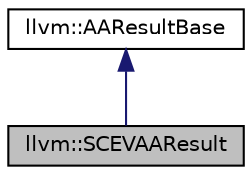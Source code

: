 digraph "llvm::SCEVAAResult"
{
 // LATEX_PDF_SIZE
  bgcolor="transparent";
  edge [fontname="Helvetica",fontsize="10",labelfontname="Helvetica",labelfontsize="10"];
  node [fontname="Helvetica",fontsize="10",shape=record];
  Node1 [label="llvm::SCEVAAResult",height=0.2,width=0.4,color="black", fillcolor="grey75", style="filled", fontcolor="black",tooltip="A simple alias analysis implementation that uses ScalarEvolution to answer queries."];
  Node2 -> Node1 [dir="back",color="midnightblue",fontsize="10",style="solid",fontname="Helvetica"];
  Node2 [label="llvm::AAResultBase",height=0.2,width=0.4,color="black",URL="$classllvm_1_1AAResultBase.html",tooltip="A base class to help implement the function alias analysis results concept."];
}
